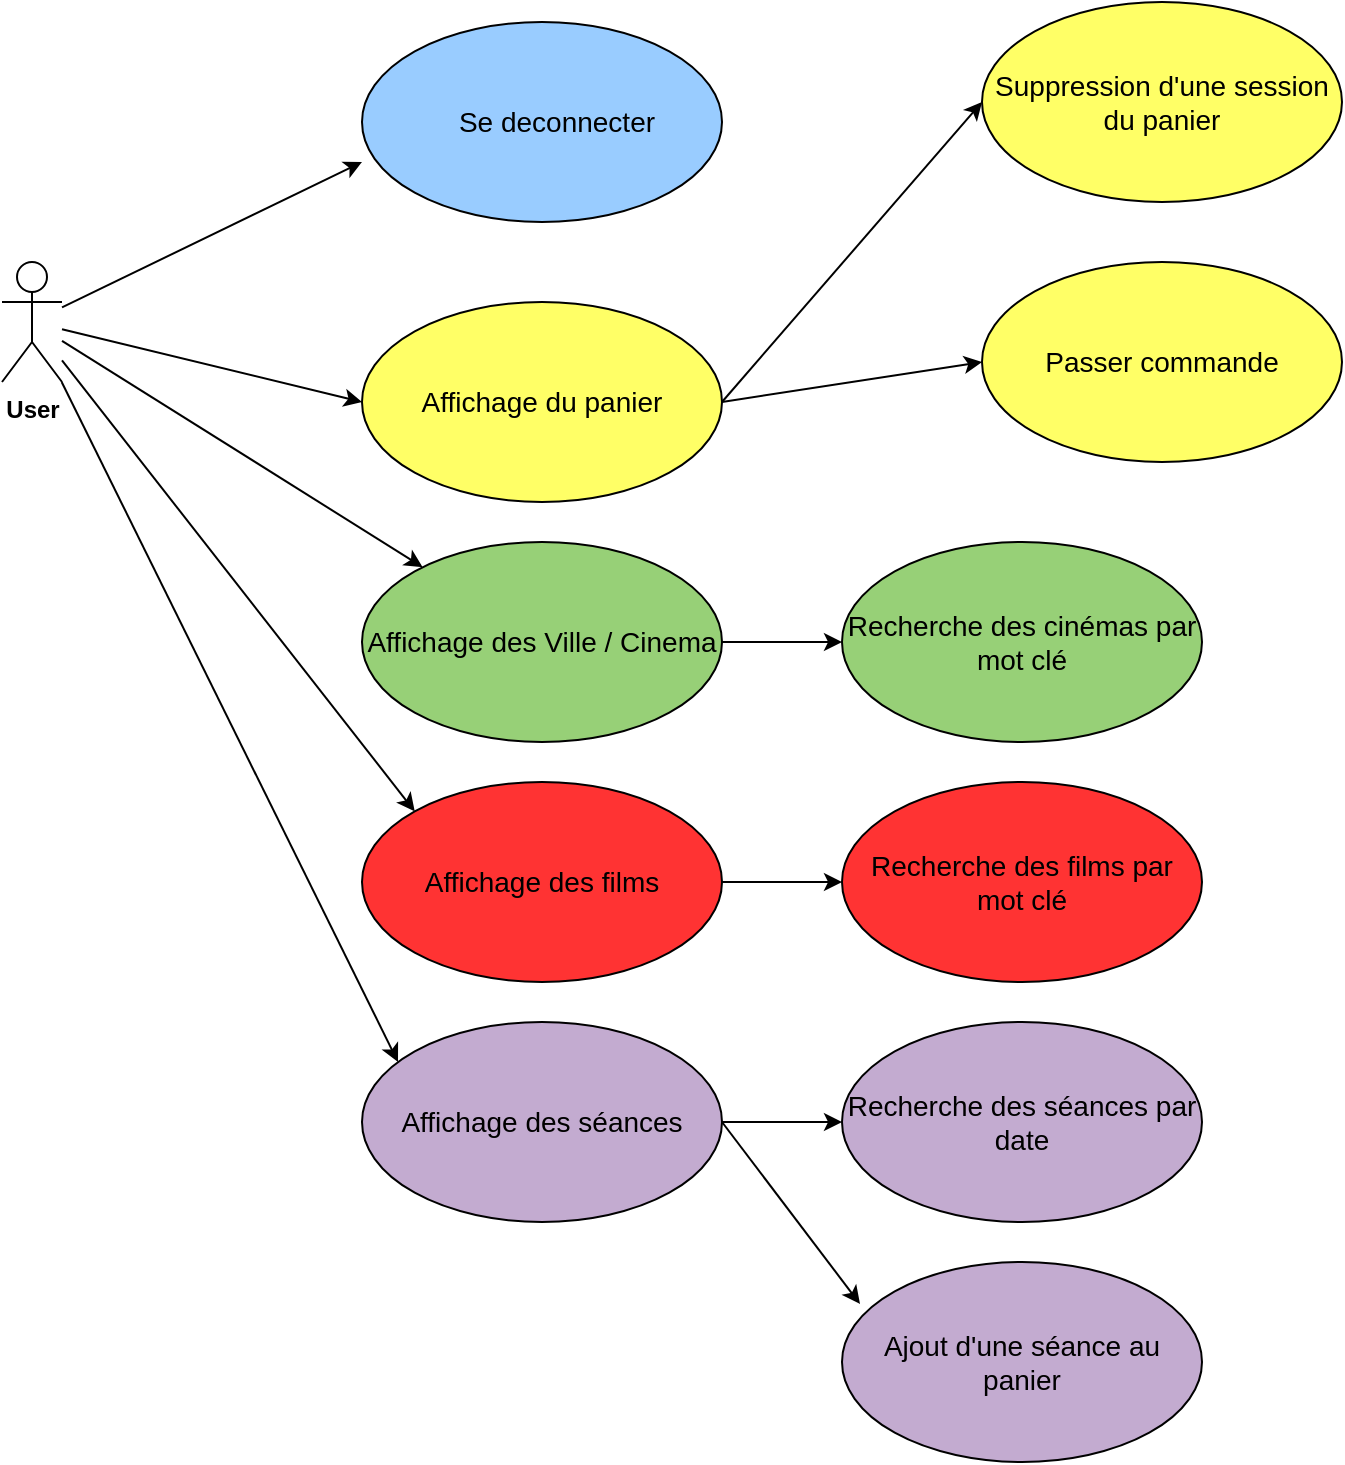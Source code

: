 <mxfile version="24.3.0" type="device">
  <diagram name="Page-1" id="WYrKMt7KFvat2ohx55Yr">
    <mxGraphModel dx="1674" dy="754" grid="1" gridSize="10" guides="1" tooltips="1" connect="1" arrows="1" fold="1" page="1" pageScale="1" pageWidth="827" pageHeight="1169" math="0" shadow="0">
      <root>
        <mxCell id="0" />
        <mxCell id="1" parent="0" />
        <mxCell id="Ox41XbjKJ6TnmUenTi1--1" value="&lt;b&gt;User&lt;/b&gt;" style="shape=umlActor;verticalLabelPosition=bottom;verticalAlign=top;html=1;outlineConnect=0;" parent="1" vertex="1">
          <mxGeometry x="60" y="210" width="30" height="60" as="geometry" />
        </mxCell>
        <mxCell id="Ox41XbjKJ6TnmUenTi1--4" value="" style="endArrow=classic;html=1;rounded=0;" parent="1" source="Ox41XbjKJ6TnmUenTi1--1" edge="1">
          <mxGeometry width="50" height="50" relative="1" as="geometry">
            <mxPoint x="150" y="260" as="sourcePoint" />
            <mxPoint x="240" y="160" as="targetPoint" />
          </mxGeometry>
        </mxCell>
        <mxCell id="Ox41XbjKJ6TnmUenTi1--5" value="" style="ellipse;whiteSpace=wrap;html=1;fillColor=#99CCFF;" parent="1" vertex="1">
          <mxGeometry x="240" y="90" width="180" height="100" as="geometry" />
        </mxCell>
        <mxCell id="Ox41XbjKJ6TnmUenTi1--6" value="&lt;font style=&quot;font-size: 14px;&quot;&gt;Se deconnecter&lt;/font&gt;" style="text;html=1;align=center;verticalAlign=middle;whiteSpace=wrap;rounded=0;" parent="1" vertex="1">
          <mxGeometry x="285" y="125" width="105" height="30" as="geometry" />
        </mxCell>
        <mxCell id="Ox41XbjKJ6TnmUenTi1--8" value="" style="endArrow=classic;html=1;rounded=0;" parent="1" source="Ox41XbjKJ6TnmUenTi1--1" edge="1">
          <mxGeometry width="50" height="50" relative="1" as="geometry">
            <mxPoint x="90" y="230" as="sourcePoint" />
            <mxPoint x="240" y="280" as="targetPoint" />
          </mxGeometry>
        </mxCell>
        <mxCell id="Ox41XbjKJ6TnmUenTi1--9" value="&lt;font style=&quot;font-size: 14px;&quot;&gt;Affichage du panier&lt;/font&gt;" style="ellipse;whiteSpace=wrap;html=1;fillColor=#FFFF66;" parent="1" vertex="1">
          <mxGeometry x="240" y="230" width="180" height="100" as="geometry" />
        </mxCell>
        <mxCell id="Ox41XbjKJ6TnmUenTi1--10" value="&lt;font style=&quot;font-size: 14px;&quot;&gt;Suppression d&#39;une session du panier&lt;/font&gt;" style="ellipse;whiteSpace=wrap;html=1;fillColor=#FFFF66;" parent="1" vertex="1">
          <mxGeometry x="550" y="80" width="180" height="100" as="geometry" />
        </mxCell>
        <mxCell id="Ox41XbjKJ6TnmUenTi1--11" value="" style="endArrow=classic;html=1;rounded=0;entryX=0;entryY=0.5;entryDx=0;entryDy=0;exitX=1;exitY=0.5;exitDx=0;exitDy=0;" parent="1" source="Ox41XbjKJ6TnmUenTi1--9" target="Ox41XbjKJ6TnmUenTi1--10" edge="1">
          <mxGeometry width="50" height="50" relative="1" as="geometry">
            <mxPoint x="330" y="270" as="sourcePoint" />
            <mxPoint x="480" y="306" as="targetPoint" />
          </mxGeometry>
        </mxCell>
        <mxCell id="Ox41XbjKJ6TnmUenTi1--12" value="" style="endArrow=classic;html=1;rounded=0;" parent="1" source="Ox41XbjKJ6TnmUenTi1--1" target="Ox41XbjKJ6TnmUenTi1--13" edge="1">
          <mxGeometry width="50" height="50" relative="1" as="geometry">
            <mxPoint x="90" y="270" as="sourcePoint" />
            <mxPoint x="240" y="410" as="targetPoint" />
          </mxGeometry>
        </mxCell>
        <mxCell id="Ox41XbjKJ6TnmUenTi1--13" value="&lt;font style=&quot;font-size: 14px;&quot;&gt;Affichage des Ville / Cinema&lt;br&gt;&lt;/font&gt;" style="ellipse;whiteSpace=wrap;html=1;fillColor=#97D077;" parent="1" vertex="1">
          <mxGeometry x="240" y="350" width="180" height="100" as="geometry" />
        </mxCell>
        <mxCell id="Ox41XbjKJ6TnmUenTi1--15" value="&lt;font style=&quot;font-size: 14px;&quot;&gt;Recherche des cinémas par mot clé&lt;/font&gt;" style="ellipse;whiteSpace=wrap;html=1;fillColor=#97D077;" parent="1" vertex="1">
          <mxGeometry x="480" y="350" width="180" height="100" as="geometry" />
        </mxCell>
        <mxCell id="Ox41XbjKJ6TnmUenTi1--17" value="" style="endArrow=classic;html=1;rounded=0;entryX=0;entryY=0.5;entryDx=0;entryDy=0;exitX=1;exitY=0.5;exitDx=0;exitDy=0;" parent="1" source="Ox41XbjKJ6TnmUenTi1--13" target="Ox41XbjKJ6TnmUenTi1--15" edge="1">
          <mxGeometry width="50" height="50" relative="1" as="geometry">
            <mxPoint x="430" y="419.5" as="sourcePoint" />
            <mxPoint x="490" y="419.5" as="targetPoint" />
          </mxGeometry>
        </mxCell>
        <mxCell id="Ox41XbjKJ6TnmUenTi1--18" value="" style="endArrow=classic;html=1;rounded=0;entryX=0;entryY=0;entryDx=0;entryDy=0;" parent="1" source="Ox41XbjKJ6TnmUenTi1--1" target="Ox41XbjKJ6TnmUenTi1--19" edge="1">
          <mxGeometry width="50" height="50" relative="1" as="geometry">
            <mxPoint x="60" y="342.5" as="sourcePoint" />
            <mxPoint x="240" y="540" as="targetPoint" />
          </mxGeometry>
        </mxCell>
        <mxCell id="Ox41XbjKJ6TnmUenTi1--19" value="&lt;font style=&quot;font-size: 14px;&quot;&gt;Affichage des films&lt;/font&gt;" style="ellipse;whiteSpace=wrap;html=1;fillColor=#FF3333;" parent="1" vertex="1">
          <mxGeometry x="240" y="470" width="180" height="100" as="geometry" />
        </mxCell>
        <mxCell id="Ox41XbjKJ6TnmUenTi1--20" value="&lt;font style=&quot;font-size: 14px;&quot;&gt;Recherche des films par mot clé&lt;/font&gt;" style="ellipse;whiteSpace=wrap;html=1;fillColor=#FF3333;" parent="1" vertex="1">
          <mxGeometry x="480" y="470" width="180" height="100" as="geometry" />
        </mxCell>
        <mxCell id="Ox41XbjKJ6TnmUenTi1--21" value="" style="endArrow=classic;html=1;rounded=0;entryX=0;entryY=0.5;entryDx=0;entryDy=0;exitX=1;exitY=0.5;exitDx=0;exitDy=0;" parent="1" source="Ox41XbjKJ6TnmUenTi1--19" target="Ox41XbjKJ6TnmUenTi1--20" edge="1">
          <mxGeometry width="50" height="50" relative="1" as="geometry">
            <mxPoint x="420" y="539.5" as="sourcePoint" />
            <mxPoint x="480" y="539.5" as="targetPoint" />
          </mxGeometry>
        </mxCell>
        <mxCell id="Ox41XbjKJ6TnmUenTi1--22" value="" style="endArrow=classic;html=1;rounded=0;entryX=0.1;entryY=0.2;entryDx=0;entryDy=0;entryPerimeter=0;" parent="1" source="Ox41XbjKJ6TnmUenTi1--1" target="Ox41XbjKJ6TnmUenTi1--23" edge="1">
          <mxGeometry width="50" height="50" relative="1" as="geometry">
            <mxPoint x="60" y="335" as="sourcePoint" />
            <mxPoint x="218" y="585" as="targetPoint" />
          </mxGeometry>
        </mxCell>
        <mxCell id="Ox41XbjKJ6TnmUenTi1--23" value="&lt;font style=&quot;font-size: 14px;&quot;&gt;Affichage des séances&lt;/font&gt;" style="ellipse;whiteSpace=wrap;html=1;fillColor=#C3ABD0;" parent="1" vertex="1">
          <mxGeometry x="240" y="590" width="180" height="100" as="geometry" />
        </mxCell>
        <mxCell id="Ox41XbjKJ6TnmUenTi1--24" value="&lt;font style=&quot;font-size: 14px;&quot;&gt;Recherche des séances par date&lt;br&gt;&lt;/font&gt;" style="ellipse;whiteSpace=wrap;html=1;fillColor=#C3ABD0;" parent="1" vertex="1">
          <mxGeometry x="480" y="590" width="180" height="100" as="geometry" />
        </mxCell>
        <mxCell id="Ox41XbjKJ6TnmUenTi1--25" value="&lt;font style=&quot;font-size: 14px;&quot;&gt;Ajout d&#39;une séance au panier&lt;/font&gt;" style="ellipse;whiteSpace=wrap;html=1;fillColor=#C3ABD0;" parent="1" vertex="1">
          <mxGeometry x="480" y="710" width="180" height="100" as="geometry" />
        </mxCell>
        <mxCell id="Ox41XbjKJ6TnmUenTi1--26" value="" style="endArrow=classic;html=1;rounded=0;entryX=0;entryY=0.5;entryDx=0;entryDy=0;exitX=1;exitY=0.5;exitDx=0;exitDy=0;" parent="1" source="Ox41XbjKJ6TnmUenTi1--23" target="Ox41XbjKJ6TnmUenTi1--24" edge="1">
          <mxGeometry width="50" height="50" relative="1" as="geometry">
            <mxPoint x="430" y="530" as="sourcePoint" />
            <mxPoint x="490" y="530" as="targetPoint" />
          </mxGeometry>
        </mxCell>
        <mxCell id="Ox41XbjKJ6TnmUenTi1--27" value="" style="endArrow=classic;html=1;rounded=0;entryX=0.05;entryY=0.21;entryDx=0;entryDy=0;exitX=1;exitY=0.5;exitDx=0;exitDy=0;entryPerimeter=0;" parent="1" source="Ox41XbjKJ6TnmUenTi1--23" target="Ox41XbjKJ6TnmUenTi1--25" edge="1">
          <mxGeometry width="50" height="50" relative="1" as="geometry">
            <mxPoint x="440" y="540" as="sourcePoint" />
            <mxPoint x="500" y="540" as="targetPoint" />
          </mxGeometry>
        </mxCell>
        <mxCell id="HJdiH7LTMcJurbzftqVI-3" value="&lt;font style=&quot;font-size: 14px;&quot;&gt;Passer commande&lt;/font&gt;" style="ellipse;whiteSpace=wrap;html=1;fillColor=#FFFF66;" vertex="1" parent="1">
          <mxGeometry x="550" y="210" width="180" height="100" as="geometry" />
        </mxCell>
        <mxCell id="HJdiH7LTMcJurbzftqVI-4" value="" style="endArrow=classic;html=1;rounded=0;entryX=0;entryY=0.5;entryDx=0;entryDy=0;exitX=1;exitY=0.5;exitDx=0;exitDy=0;" edge="1" parent="1" source="Ox41XbjKJ6TnmUenTi1--9" target="HJdiH7LTMcJurbzftqVI-3">
          <mxGeometry width="50" height="50" relative="1" as="geometry">
            <mxPoint x="430" y="290" as="sourcePoint" />
            <mxPoint x="560" y="140" as="targetPoint" />
          </mxGeometry>
        </mxCell>
      </root>
    </mxGraphModel>
  </diagram>
</mxfile>
